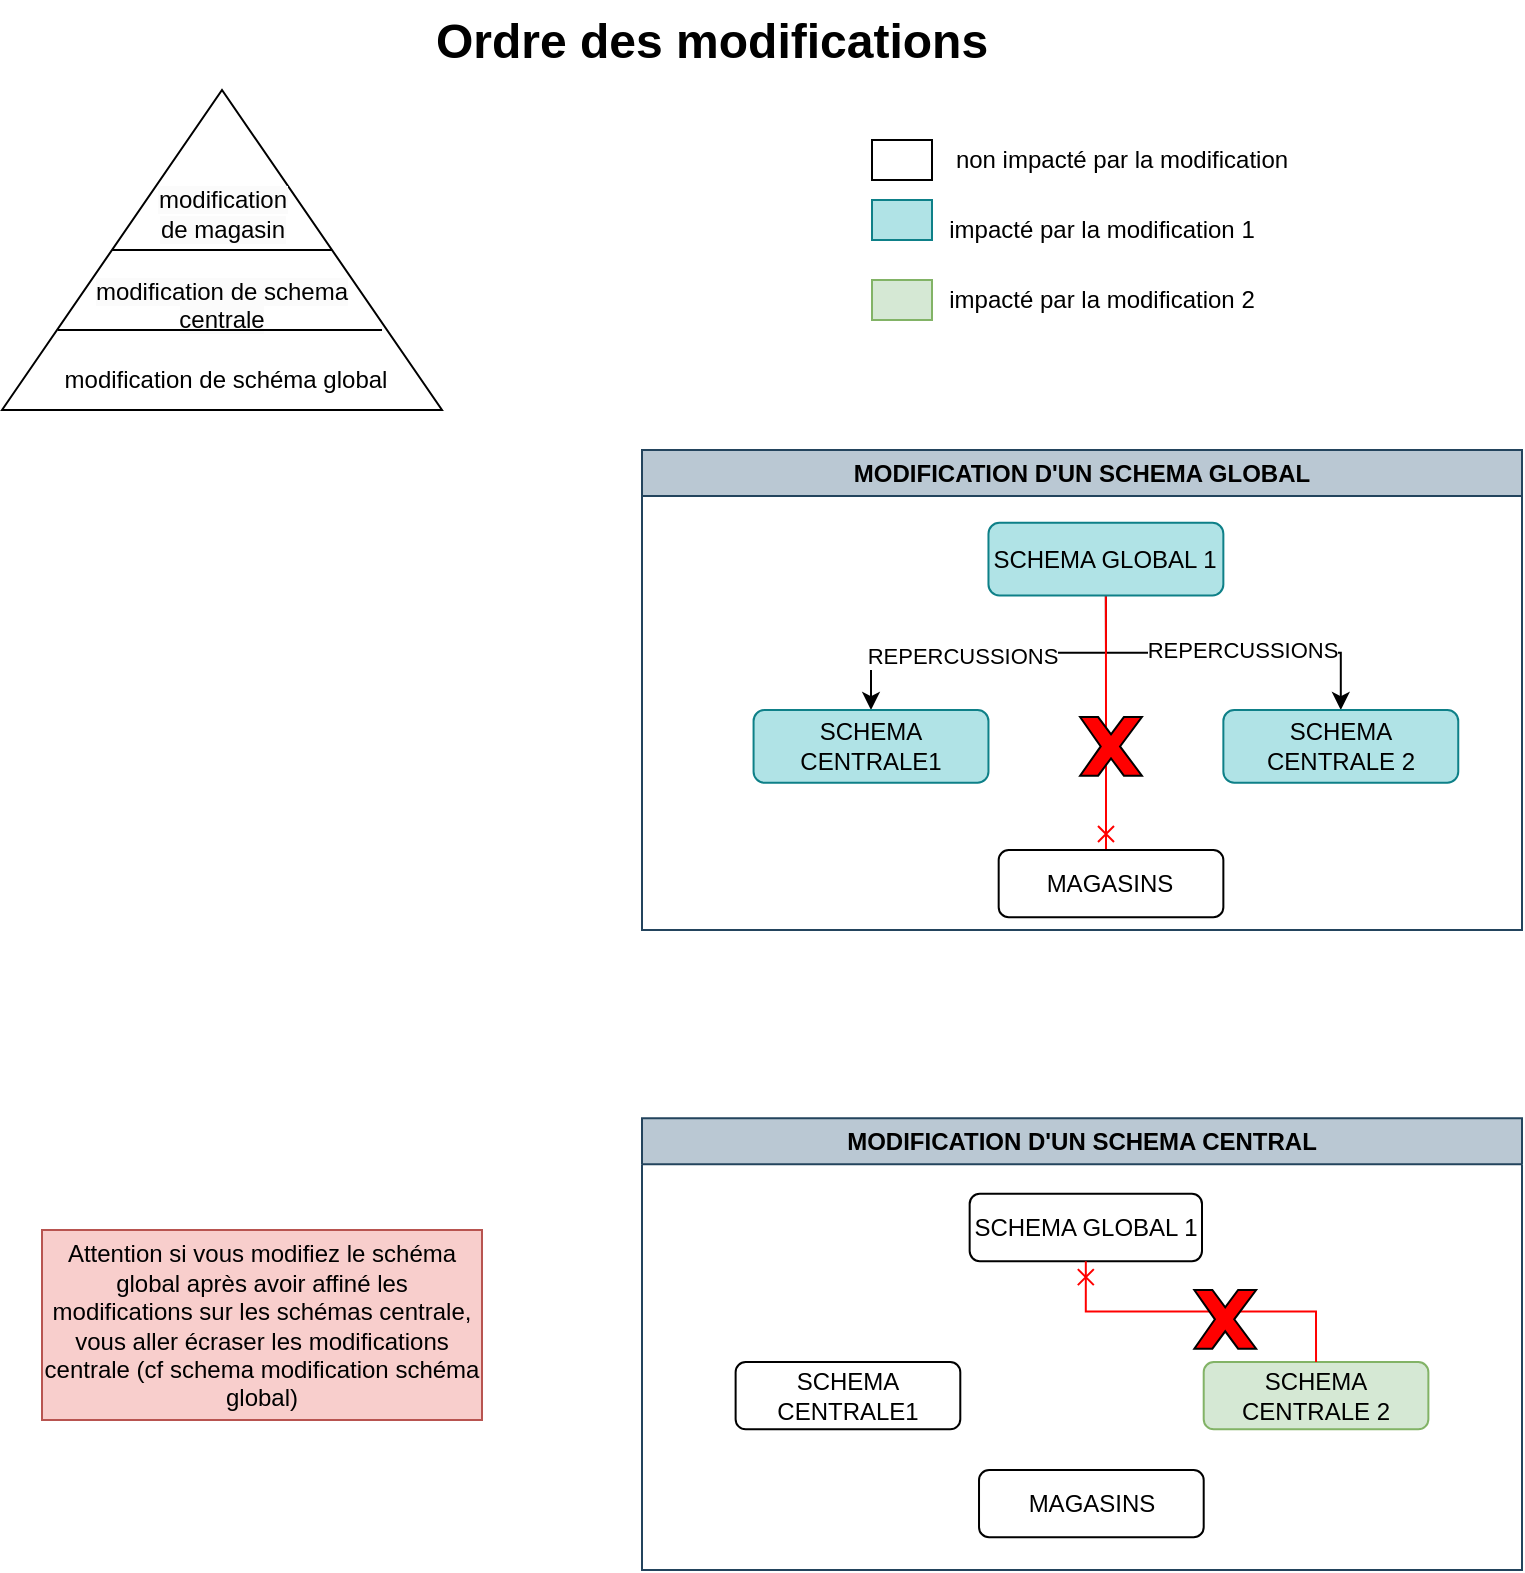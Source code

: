 <mxfile version="26.0.16">
  <diagram id="C5RBs43oDa-KdzZeNtuy" name="Page-1">
    <mxGraphModel dx="1434" dy="780" grid="1" gridSize="10" guides="1" tooltips="1" connect="1" arrows="1" fold="1" page="1" pageScale="1" pageWidth="827" pageHeight="1169" math="0" shadow="0">
      <root>
        <mxCell id="WIyWlLk6GJQsqaUBKTNV-0" />
        <mxCell id="WIyWlLk6GJQsqaUBKTNV-1" parent="WIyWlLk6GJQsqaUBKTNV-0" />
        <mxCell id="1vW7YTsPECzE2WoDe3he-23" value="&lt;h1 style=&quot;margin-top: 0px;&quot;&gt;Ordre des modifications&lt;/h1&gt;&lt;p&gt;&lt;br&gt;&lt;/p&gt;" style="text;html=1;whiteSpace=wrap;overflow=hidden;rounded=0;" vertex="1" parent="WIyWlLk6GJQsqaUBKTNV-1">
          <mxGeometry x="215" y="5" width="320" height="250" as="geometry" />
        </mxCell>
        <mxCell id="1vW7YTsPECzE2WoDe3he-43" value="" style="group" vertex="1" connectable="0" parent="WIyWlLk6GJQsqaUBKTNV-1">
          <mxGeometry y="50" width="220" height="160" as="geometry" />
        </mxCell>
        <mxCell id="1vW7YTsPECzE2WoDe3he-31" value="" style="verticalLabelPosition=bottom;verticalAlign=top;html=1;shape=mxgraph.basic.acute_triangle;dx=0.5;" vertex="1" parent="1vW7YTsPECzE2WoDe3he-43">
          <mxGeometry width="220" height="160" as="geometry" />
        </mxCell>
        <mxCell id="1vW7YTsPECzE2WoDe3he-32" value="&#xa;&lt;span style=&quot;color: rgb(0, 0, 0); font-family: Helvetica; font-size: 12px; font-style: normal; font-variant-ligatures: normal; font-variant-caps: normal; font-weight: 400; letter-spacing: normal; orphans: 2; text-align: center; text-indent: 0px; text-transform: none; widows: 2; word-spacing: 0px; -webkit-text-stroke-width: 0px; white-space: normal; background-color: rgb(251, 251, 251); text-decoration-thickness: initial; text-decoration-style: initial; text-decoration-color: initial; display: inline !important; float: none;&quot;&gt;modification de schema centrale&lt;/span&gt;&#xa;&#xa;" style="text;html=1;align=center;verticalAlign=middle;whiteSpace=wrap;rounded=0;" vertex="1" parent="1vW7YTsPECzE2WoDe3he-43">
          <mxGeometry x="45" y="100" width="130" height="30" as="geometry" />
        </mxCell>
        <mxCell id="1vW7YTsPECzE2WoDe3he-33" value="modification de schéma global" style="text;html=1;align=center;verticalAlign=middle;whiteSpace=wrap;rounded=0;" vertex="1" parent="1vW7YTsPECzE2WoDe3he-43">
          <mxGeometry x="7" y="130" width="210" height="30" as="geometry" />
        </mxCell>
        <mxCell id="1vW7YTsPECzE2WoDe3he-34" value="&lt;br&gt;&lt;span style=&quot;color: rgb(0, 0, 0); font-family: Helvetica; font-size: 12px; font-style: normal; font-variant-ligatures: normal; font-variant-caps: normal; font-weight: 400; letter-spacing: normal; orphans: 2; text-align: center; text-indent: 0px; text-transform: none; widows: 2; word-spacing: 0px; -webkit-text-stroke-width: 0px; white-space: normal; background-color: rgb(251, 251, 251); text-decoration-thickness: initial; text-decoration-style: initial; text-decoration-color: initial; float: none; display: inline !important;&quot;&gt;modification de magasin&lt;/span&gt;" style="text;html=1;align=center;verticalAlign=middle;whiteSpace=wrap;rounded=0;" vertex="1" parent="1vW7YTsPECzE2WoDe3he-43">
          <mxGeometry x="72.5" y="40" width="75" height="30" as="geometry" />
        </mxCell>
        <mxCell id="1vW7YTsPECzE2WoDe3he-41" style="rounded=0;orthogonalLoop=1;jettySize=auto;html=1;exitX=0;exitY=0;exitDx=55;exitDy=80;exitPerimeter=0;entryX=0;entryY=0;entryDx=165;entryDy=80;entryPerimeter=0;endArrow=none;startFill=0;" edge="1" parent="1vW7YTsPECzE2WoDe3he-43" source="1vW7YTsPECzE2WoDe3he-31" target="1vW7YTsPECzE2WoDe3he-31">
          <mxGeometry relative="1" as="geometry" />
        </mxCell>
        <mxCell id="1vW7YTsPECzE2WoDe3he-42" value="" style="endArrow=none;html=1;rounded=0;exitX=0.127;exitY=0.75;exitDx=0;exitDy=0;exitPerimeter=0;" edge="1" parent="1vW7YTsPECzE2WoDe3he-43" source="1vW7YTsPECzE2WoDe3he-31">
          <mxGeometry width="50" height="50" relative="1" as="geometry">
            <mxPoint x="-430" y="80" as="sourcePoint" />
            <mxPoint x="190" y="120" as="targetPoint" />
          </mxGeometry>
        </mxCell>
        <mxCell id="1vW7YTsPECzE2WoDe3he-44" value="" style="rounded=0;whiteSpace=wrap;html=1;fillColor=#b0e3e6;strokeColor=#0e8088;" vertex="1" parent="WIyWlLk6GJQsqaUBKTNV-1">
          <mxGeometry x="435" y="105" width="30" height="20" as="geometry" />
        </mxCell>
        <mxCell id="1vW7YTsPECzE2WoDe3he-45" value="" style="rounded=0;whiteSpace=wrap;html=1;fillColor=#d5e8d4;strokeColor=#82b366;" vertex="1" parent="WIyWlLk6GJQsqaUBKTNV-1">
          <mxGeometry x="435" y="145" width="30" height="20" as="geometry" />
        </mxCell>
        <mxCell id="1vW7YTsPECzE2WoDe3he-46" value="impacté par la modification 1" style="text;html=1;align=center;verticalAlign=middle;whiteSpace=wrap;rounded=0;" vertex="1" parent="WIyWlLk6GJQsqaUBKTNV-1">
          <mxGeometry x="465" y="105" width="170" height="30" as="geometry" />
        </mxCell>
        <mxCell id="1vW7YTsPECzE2WoDe3he-47" value="impacté par la modification 2" style="text;html=1;align=center;verticalAlign=middle;whiteSpace=wrap;rounded=0;" vertex="1" parent="WIyWlLk6GJQsqaUBKTNV-1">
          <mxGeometry x="465" y="140" width="170" height="30" as="geometry" />
        </mxCell>
        <mxCell id="1vW7YTsPECzE2WoDe3he-50" value="" style="group" vertex="1" connectable="0" parent="WIyWlLk6GJQsqaUBKTNV-1">
          <mxGeometry x="320" y="230" width="440" height="240" as="geometry" />
        </mxCell>
        <mxCell id="1vW7YTsPECzE2WoDe3he-8" style="edgeStyle=orthogonalEdgeStyle;rounded=0;orthogonalLoop=1;jettySize=auto;html=1;exitX=0.5;exitY=1;exitDx=0;exitDy=0;" edge="1" parent="1vW7YTsPECzE2WoDe3he-50" source="WIyWlLk6GJQsqaUBKTNV-3" target="1vW7YTsPECzE2WoDe3he-1">
          <mxGeometry relative="1" as="geometry" />
        </mxCell>
        <mxCell id="1vW7YTsPECzE2WoDe3he-9" value="REPERCUSSIONS" style="edgeLabel;html=1;align=center;verticalAlign=middle;resizable=0;points=[];" vertex="1" connectable="0" parent="1vW7YTsPECzE2WoDe3he-8">
          <mxGeometry x="0.15" y="1" relative="1" as="geometry">
            <mxPoint as="offset" />
          </mxGeometry>
        </mxCell>
        <mxCell id="1vW7YTsPECzE2WoDe3he-10" style="edgeStyle=orthogonalEdgeStyle;rounded=0;orthogonalLoop=1;jettySize=auto;html=1;exitX=0.5;exitY=1;exitDx=0;exitDy=0;" edge="1" parent="1vW7YTsPECzE2WoDe3he-50" source="WIyWlLk6GJQsqaUBKTNV-3" target="1vW7YTsPECzE2WoDe3he-2">
          <mxGeometry relative="1" as="geometry" />
        </mxCell>
        <mxCell id="1vW7YTsPECzE2WoDe3he-11" value="REPERCUSSIONS" style="edgeLabel;html=1;align=center;verticalAlign=middle;resizable=0;points=[];" vertex="1" connectable="0" parent="1vW7YTsPECzE2WoDe3he-10">
          <mxGeometry x="0.1" y="2" relative="1" as="geometry">
            <mxPoint as="offset" />
          </mxGeometry>
        </mxCell>
        <mxCell id="1vW7YTsPECzE2WoDe3he-54" style="edgeStyle=orthogonalEdgeStyle;rounded=0;orthogonalLoop=1;jettySize=auto;html=1;exitX=0.5;exitY=1;exitDx=0;exitDy=0;strokeColor=#FF0000;endArrow=cross;endFill=0;" edge="1" parent="1vW7YTsPECzE2WoDe3he-50" source="WIyWlLk6GJQsqaUBKTNV-3">
          <mxGeometry relative="1" as="geometry">
            <mxPoint x="232" y="200" as="targetPoint" />
          </mxGeometry>
        </mxCell>
        <mxCell id="WIyWlLk6GJQsqaUBKTNV-3" value="SCHEMA GLOBAL 1" style="rounded=1;whiteSpace=wrap;html=1;fontSize=12;glass=0;strokeWidth=1;shadow=0;fillColor=#b0e3e6;strokeColor=#0e8088;" parent="1vW7YTsPECzE2WoDe3he-50" vertex="1">
          <mxGeometry x="173.234" y="36.364" width="117.447" height="36.364" as="geometry" />
        </mxCell>
        <mxCell id="1vW7YTsPECzE2WoDe3he-21" value="MODIFICATION D&#39;UN SCHEMA GLOBAL" style="swimlane;whiteSpace=wrap;html=1;fillColor=#bac8d3;strokeColor=#23445d;" vertex="1" parent="1vW7YTsPECzE2WoDe3he-50">
          <mxGeometry width="440" height="240" as="geometry" />
        </mxCell>
        <mxCell id="1vW7YTsPECzE2WoDe3he-2" value="SCHEMA CENTRALE 2" style="rounded=1;whiteSpace=wrap;html=1;fontSize=12;glass=0;strokeWidth=1;shadow=0;fillColor=#b0e3e6;strokeColor=#0e8088;" vertex="1" parent="1vW7YTsPECzE2WoDe3he-21">
          <mxGeometry x="290.681" y="130.005" width="117.447" height="36.364" as="geometry" />
        </mxCell>
        <mxCell id="1vW7YTsPECzE2WoDe3he-1" value="SCHEMA CENTRALE1" style="rounded=1;whiteSpace=wrap;html=1;fontSize=12;glass=0;strokeWidth=1;shadow=0;fillColor=#b0e3e6;strokeColor=#0e8088;" vertex="1" parent="1vW7YTsPECzE2WoDe3he-21">
          <mxGeometry x="55.787" y="130.005" width="117.447" height="36.364" as="geometry" />
        </mxCell>
        <mxCell id="1vW7YTsPECzE2WoDe3he-53" value="MAGASINS" style="rounded=1;whiteSpace=wrap;html=1;fontSize=12;glass=0;strokeWidth=1;shadow=0;" vertex="1" parent="1vW7YTsPECzE2WoDe3he-21">
          <mxGeometry x="178.339" y="200.002" width="112.34" height="33.636" as="geometry" />
        </mxCell>
        <mxCell id="1vW7YTsPECzE2WoDe3he-14" value="" style="verticalLabelPosition=bottom;verticalAlign=top;html=1;shape=mxgraph.basic.x;fillColor=#FF0000;movable=1;resizable=1;rotatable=1;deletable=1;editable=1;locked=0;connectable=1;" vertex="1" parent="1vW7YTsPECzE2WoDe3he-21">
          <mxGeometry x="219.06" y="133.53" width="30.89" height="29.32" as="geometry" />
        </mxCell>
        <mxCell id="1vW7YTsPECzE2WoDe3he-51" value="" style="rounded=0;whiteSpace=wrap;html=1;" vertex="1" parent="WIyWlLk6GJQsqaUBKTNV-1">
          <mxGeometry x="435" y="75" width="30" height="20" as="geometry" />
        </mxCell>
        <mxCell id="1vW7YTsPECzE2WoDe3he-52" value="non impacté par la modification" style="text;html=1;align=center;verticalAlign=middle;whiteSpace=wrap;rounded=0;" vertex="1" parent="WIyWlLk6GJQsqaUBKTNV-1">
          <mxGeometry x="475" y="70" width="170" height="30" as="geometry" />
        </mxCell>
        <mxCell id="1vW7YTsPECzE2WoDe3he-22" value="MODIFICATION D&#39;UN SCHEMA CENTRAL" style="swimlane;whiteSpace=wrap;html=1;fillColor=#bac8d3;strokeColor=#23445d;" vertex="1" parent="WIyWlLk6GJQsqaUBKTNV-1">
          <mxGeometry x="320" y="564.09" width="440" height="225.91" as="geometry" />
        </mxCell>
        <mxCell id="1vW7YTsPECzE2WoDe3he-12" value="SCHEMA CENTRALE 2" style="rounded=1;whiteSpace=wrap;html=1;fontSize=12;glass=0;strokeWidth=1;shadow=0;fillColor=#d5e8d4;strokeColor=#82b366;" vertex="1" parent="1vW7YTsPECzE2WoDe3he-22">
          <mxGeometry x="280.851" y="121.932" width="112.34" height="33.636" as="geometry" />
        </mxCell>
        <mxCell id="1vW7YTsPECzE2WoDe3he-16" value="SCHEMA CENTRALE1" style="rounded=1;whiteSpace=wrap;html=1;fontSize=12;glass=0;strokeWidth=1;shadow=0;" vertex="1" parent="1vW7YTsPECzE2WoDe3he-22">
          <mxGeometry x="46.809" y="121.932" width="112.34" height="33.636" as="geometry" />
        </mxCell>
        <mxCell id="1vW7YTsPECzE2WoDe3he-17" value="SCHEMA GLOBAL 1" style="rounded=1;whiteSpace=wrap;html=1;fontSize=12;glass=0;strokeWidth=1;shadow=0;" vertex="1" parent="1vW7YTsPECzE2WoDe3he-22">
          <mxGeometry x="163.83" y="37.84" width="116.17" height="33.64" as="geometry" />
        </mxCell>
        <mxCell id="1vW7YTsPECzE2WoDe3he-18" style="edgeStyle=orthogonalEdgeStyle;rounded=0;orthogonalLoop=1;jettySize=auto;html=1;exitX=0.5;exitY=0;exitDx=0;exitDy=0;endArrow=cross;endFill=0;strokeColor=#FF0000;entryX=0.5;entryY=1;entryDx=0;entryDy=0;" edge="1" parent="1vW7YTsPECzE2WoDe3he-22" source="1vW7YTsPECzE2WoDe3he-12" target="1vW7YTsPECzE2WoDe3he-17">
          <mxGeometry relative="1" as="geometry">
            <mxPoint x="617.021" y="338.402" as="sourcePoint" />
            <mxPoint x="500" y="287.947" as="targetPoint" />
          </mxGeometry>
        </mxCell>
        <mxCell id="1vW7YTsPECzE2WoDe3he-55" value="" style="verticalLabelPosition=bottom;verticalAlign=top;html=1;shape=mxgraph.basic.x;fillColor=#FF0000;movable=1;resizable=1;rotatable=1;deletable=1;editable=1;locked=0;connectable=1;" vertex="1" parent="1vW7YTsPECzE2WoDe3he-22">
          <mxGeometry x="276.17" y="85.91" width="30.89" height="29.32" as="geometry" />
        </mxCell>
        <mxCell id="1vW7YTsPECzE2WoDe3he-57" value="MAGASINS" style="rounded=1;whiteSpace=wrap;html=1;fontSize=12;glass=0;strokeWidth=1;shadow=0;" vertex="1" parent="1vW7YTsPECzE2WoDe3he-22">
          <mxGeometry x="168.509" y="175.912" width="112.34" height="33.636" as="geometry" />
        </mxCell>
        <mxCell id="1vW7YTsPECzE2WoDe3he-58" value="Attention si vous modifiez le schéma global après avoir affiné les modifications sur les schémas centrale, vous aller écraser les modifications centrale (cf schema modification schéma global)" style="text;html=1;align=center;verticalAlign=middle;whiteSpace=wrap;rounded=0;fillColor=#f8cecc;strokeColor=#b85450;" vertex="1" parent="WIyWlLk6GJQsqaUBKTNV-1">
          <mxGeometry x="20" y="620" width="220" height="95" as="geometry" />
        </mxCell>
      </root>
    </mxGraphModel>
  </diagram>
</mxfile>
